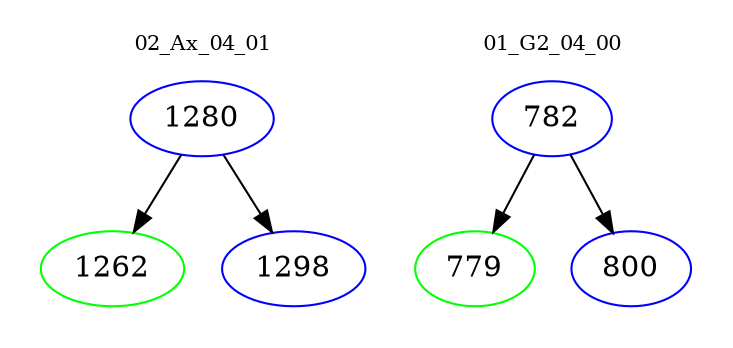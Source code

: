 digraph{
subgraph cluster_0 {
color = white
label = "02_Ax_04_01";
fontsize=10;
T0_1280 [label="1280", color="blue"]
T0_1280 -> T0_1262 [color="black"]
T0_1262 [label="1262", color="green"]
T0_1280 -> T0_1298 [color="black"]
T0_1298 [label="1298", color="blue"]
}
subgraph cluster_1 {
color = white
label = "01_G2_04_00";
fontsize=10;
T1_782 [label="782", color="blue"]
T1_782 -> T1_779 [color="black"]
T1_779 [label="779", color="green"]
T1_782 -> T1_800 [color="black"]
T1_800 [label="800", color="blue"]
}
}
